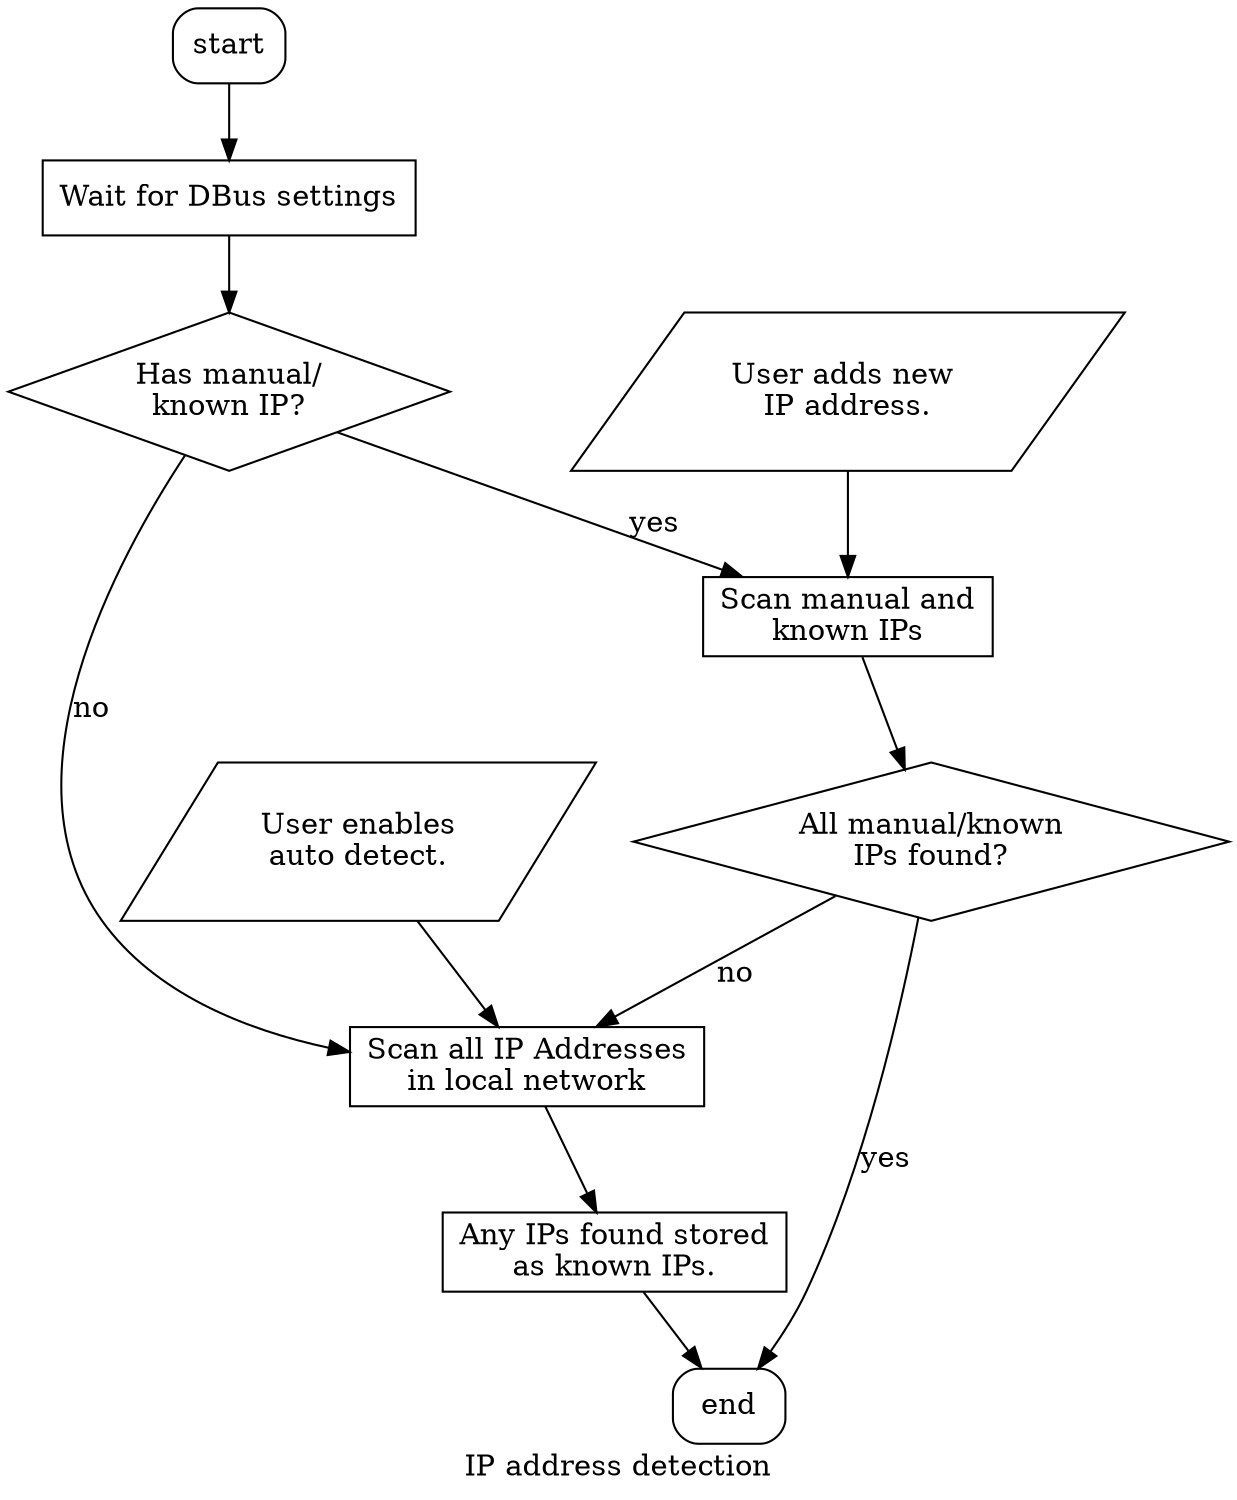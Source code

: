 digraph {
	label="IP address detection";

	start[shape="box", style=rounded];
	wait_settings[shape="box", label="Wait for DBus settings"];
	has_known_ip[shape="diamond" label="Has manual/\nknown IP?"];
	auto_scan[shape="box", label="Scan all IP Addresses\nin local network"];
	known_ip_scan[shape="box", label="Scan manual and\nknown IPs"];
	ip_found[shape="diamond" label="All manual/known\nIPs found?"];
	store_known_ip[shape="box", label="Any IPs found stored\nas known IPs."];
	end[shape="box", style=rounded];
	input_autodetect[shape="parallelogram", label="User enables\nauto detect."];
	input_addreses[shape="parallelogram", label="User adds new \nIP address."];

	start -> wait_settings;
	wait_settings -> has_known_ip;
	has_known_ip -> known_ip_scan [label="yes"];
	has_known_ip -> auto_scan [label="no"];
	known_ip_scan -> ip_found;
	ip_found -> end [label="yes"];
	ip_found -> auto_scan [label="no"];
	auto_scan -> store_known_ip;
	store_known_ip -> end;
	input_autodetect -> auto_scan;
	input_addreses -> known_ip_scan;
}
